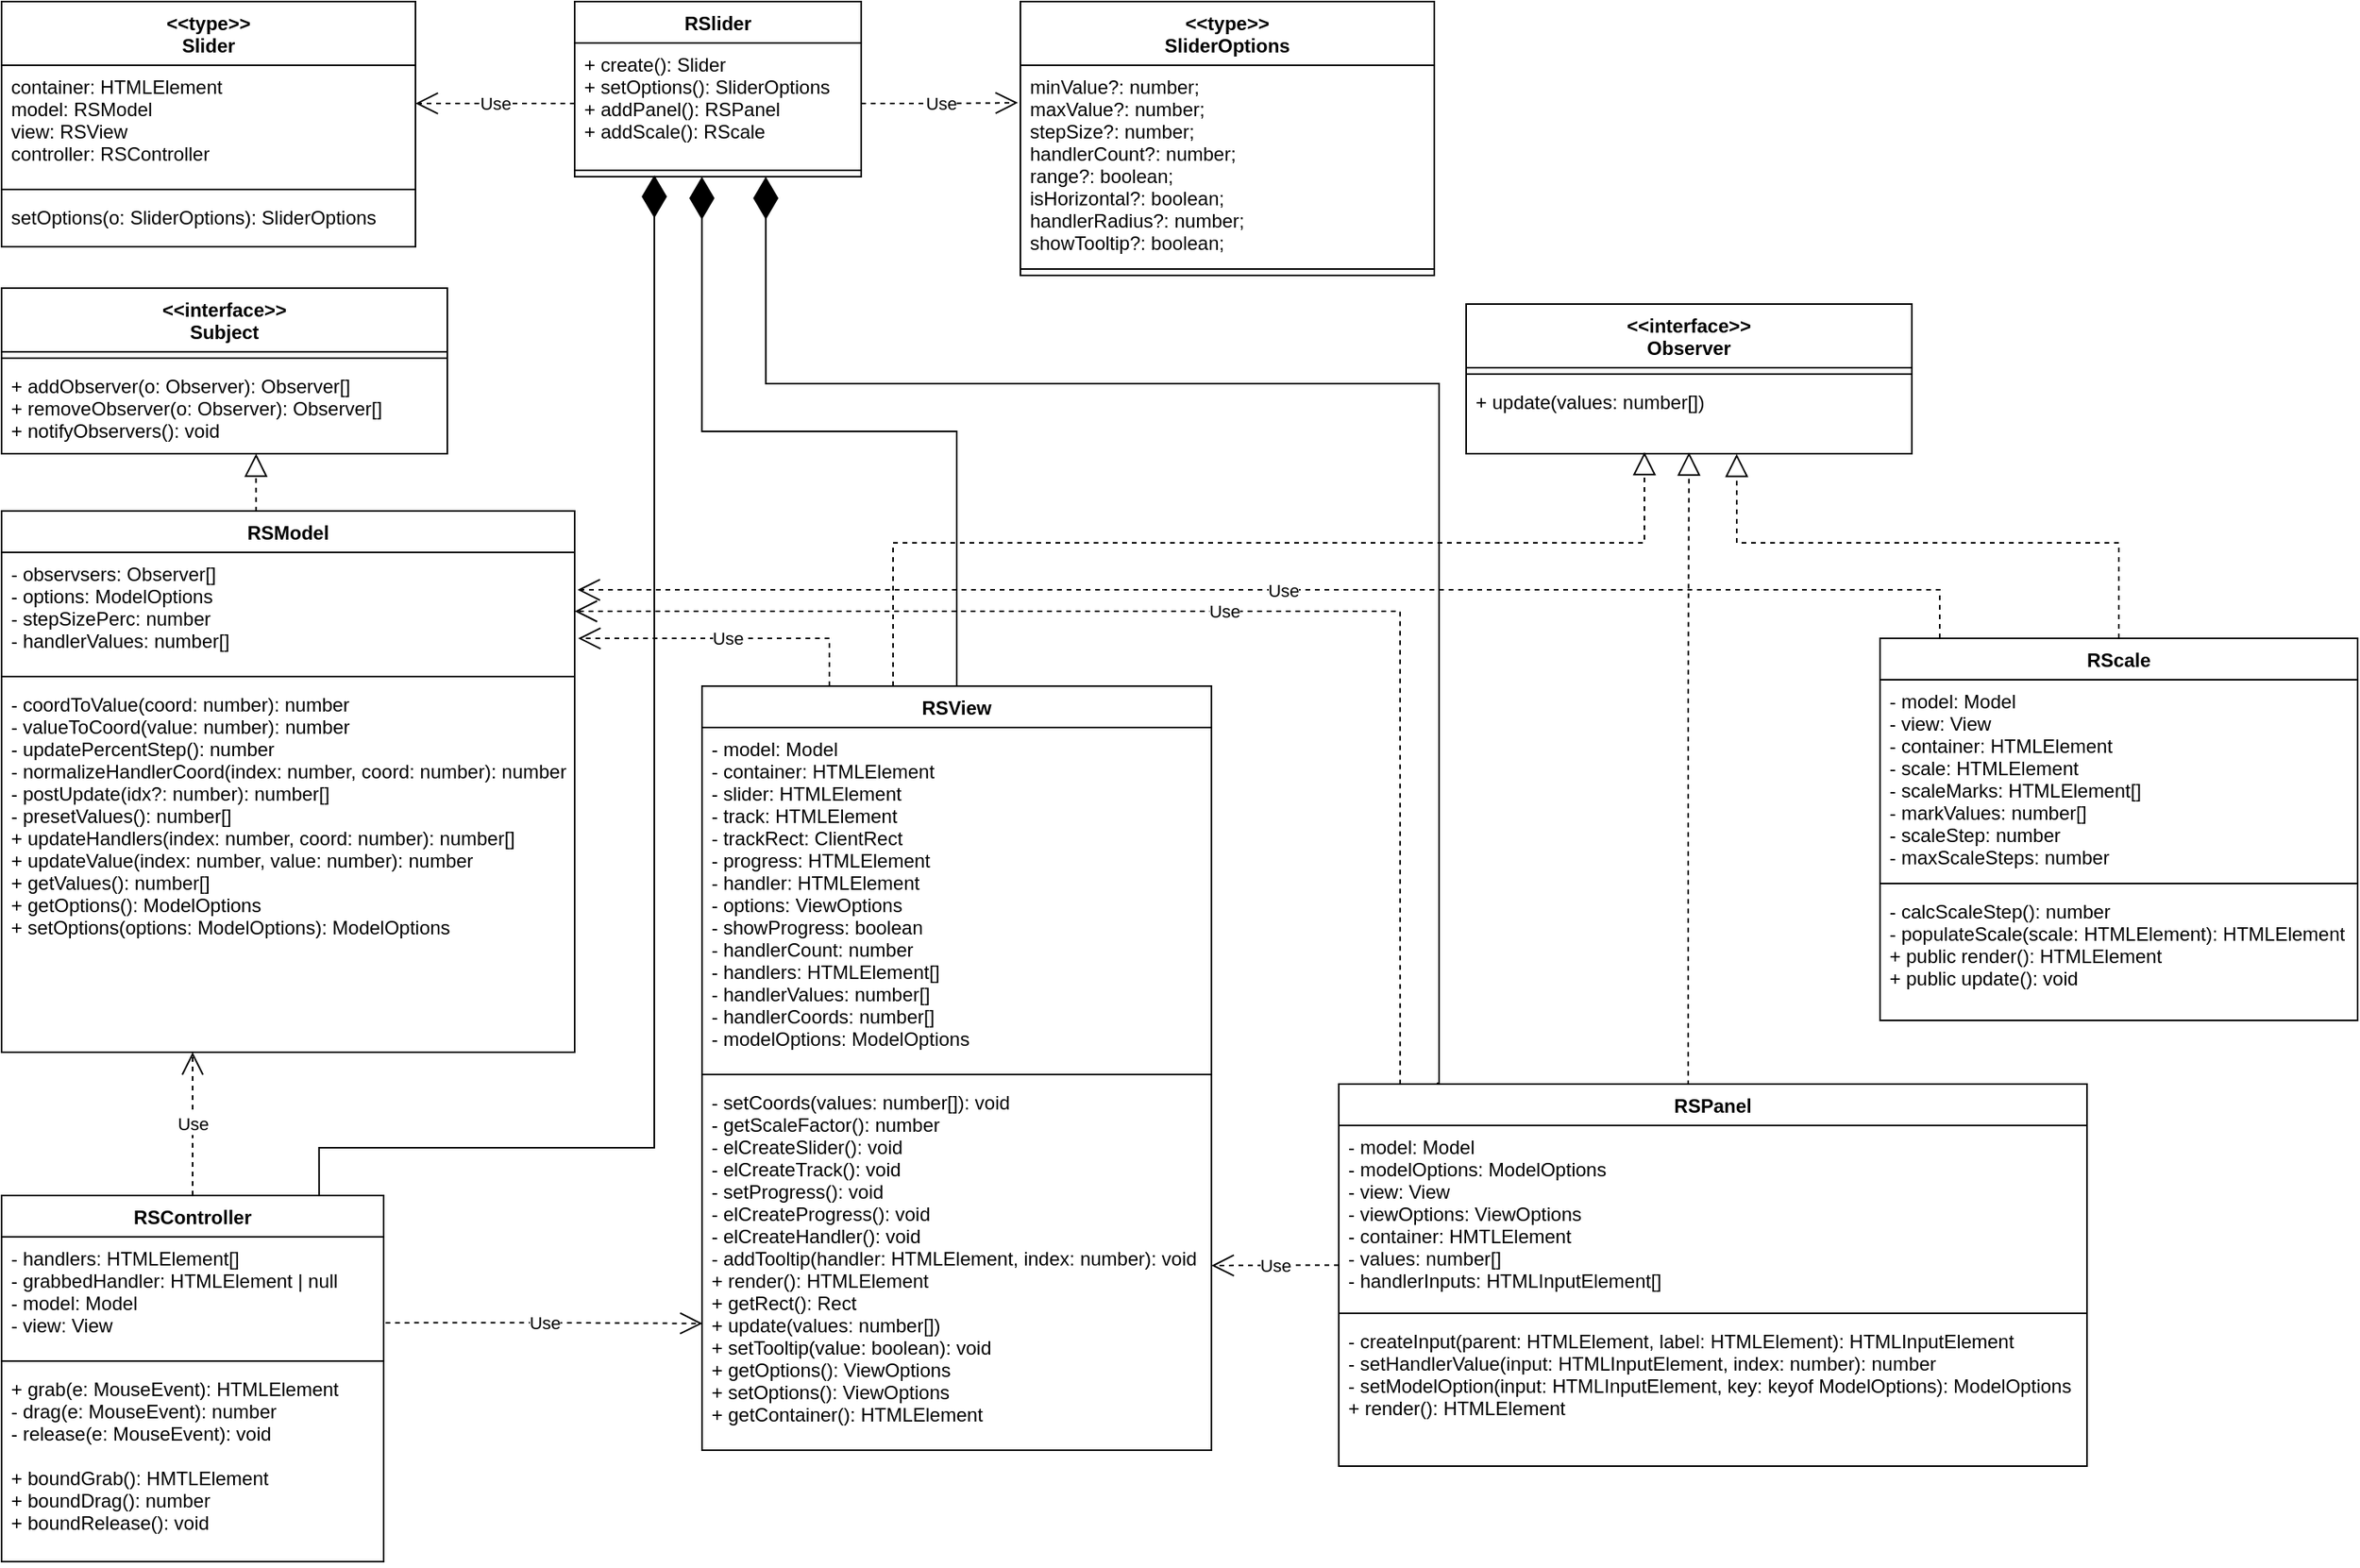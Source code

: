 <mxfile version="13.7.9" type="github"><diagram name="Page-1" id="e7e014a7-5840-1c2e-5031-d8a46d1fe8dd"><mxGraphModel dx="5209" dy="3034" grid="1" gridSize="10" guides="1" tooltips="1" connect="1" arrows="1" fold="1" page="1" pageScale="1" pageWidth="1654" pageHeight="1169" background="#ffffff" math="0" shadow="0"><root><mxCell id="0"/><mxCell id="1" parent="0"/><mxCell id="_oAndvX0T6e25N6GrR1r-7" value="" style="endArrow=block;dashed=1;endFill=0;endSize=12;html=1;entryX=0.571;entryY=1;entryDx=0;entryDy=0;exitX=0.444;exitY=0.001;exitDx=0;exitDy=0;entryPerimeter=0;exitPerimeter=0;rounded=0;edgeStyle=orthogonalEdgeStyle;" parent="1" source="8zIwxHtVrvRvd8Fbyidc-53" target="_oAndvX0T6e25N6GrR1r-4" edge="1"><mxGeometry width="160" relative="1" as="geometry"><mxPoint x="-1170" y="-110" as="sourcePoint"/><mxPoint x="-1010" y="-110" as="targetPoint"/><Array as="points"><mxPoint x="-1440" y="-820"/><mxPoint x="-1440" y="-820"/></Array></mxGeometry></mxCell><mxCell id="_oAndvX0T6e25N6GrR1r-11" value="" style="endArrow=block;dashed=1;endFill=0;endSize=12;html=1;exitX=0.5;exitY=0;exitDx=0;exitDy=0;entryX=0.4;entryY=0.978;entryDx=0;entryDy=0;rounded=0;edgeStyle=orthogonalEdgeStyle;entryPerimeter=0;" parent="1" source="sZPQhWySmtLSO1WHRSm4-6" target="_oAndvX0T6e25N6GrR1r-10" edge="1"><mxGeometry width="160" relative="1" as="geometry"><mxPoint x="-820" y="30" as="sourcePoint"/><mxPoint x="-660" y="30" as="targetPoint"/><Array as="points"><mxPoint x="-1000" y="-680"/><mxPoint x="-1040" y="-680"/><mxPoint x="-1040" y="-780"/><mxPoint x="-568" y="-780"/></Array></mxGeometry></mxCell><mxCell id="_oAndvX0T6e25N6GrR1r-15" value="" style="endArrow=block;dashed=1;endFill=0;endSize=12;html=1;edgeStyle=orthogonalEdgeStyle;rounded=0;exitX=0.467;exitY=0.003;exitDx=0;exitDy=0;entryX=0.5;entryY=0.983;entryDx=0;entryDy=0;entryPerimeter=0;exitPerimeter=0;" parent="1" source="sZPQhWySmtLSO1WHRSm4-14" target="_oAndvX0T6e25N6GrR1r-10" edge="1"><mxGeometry width="160" relative="1" as="geometry"><mxPoint x="-1048.41" y="-80" as="sourcePoint"/><mxPoint x="-540" y="-850" as="targetPoint"/><Array as="points"><mxPoint x="-541" y="-680"/></Array></mxGeometry></mxCell><mxCell id="_oAndvX0T6e25N6GrR1r-16" value="" style="endArrow=block;dashed=1;endFill=0;endSize=12;html=1;exitX=0.5;exitY=0;exitDx=0;exitDy=0;rounded=0;edgeStyle=orthogonalEdgeStyle;entryX=0.607;entryY=1.004;entryDx=0;entryDy=0;entryPerimeter=0;" parent="1" source="sZPQhWySmtLSO1WHRSm4-18" target="_oAndvX0T6e25N6GrR1r-10" edge="1"><mxGeometry width="160" relative="1" as="geometry"><mxPoint x="-630" y="-70" as="sourcePoint"/><mxPoint x="-490" y="-800" as="targetPoint"/><Array as="points"><mxPoint x="-270" y="-780"/><mxPoint x="-510" y="-780"/></Array></mxGeometry></mxCell><mxCell id="_oAndvX0T6e25N6GrR1r-17" value="Use" style="endArrow=open;endSize=12;dashed=1;html=1;exitX=0.5;exitY=0;exitDx=0;exitDy=0;rounded=0;edgeStyle=orthogonalEdgeStyle;" parent="1" source="sZPQhWySmtLSO1WHRSm4-10" edge="1"><mxGeometry width="160" relative="1" as="geometry"><mxPoint x="-1490" y="380" as="sourcePoint"/><mxPoint x="-1480" y="-460" as="targetPoint"/><Array as="points"><mxPoint x="-1480" y="-460"/></Array></mxGeometry></mxCell><mxCell id="_oAndvX0T6e25N6GrR1r-18" value="Use" style="endArrow=open;endSize=12;dashed=1;html=1;edgeStyle=orthogonalEdgeStyle;rounded=0;exitX=1.005;exitY=0.729;exitDx=0;exitDy=0;exitPerimeter=0;entryX=0.001;entryY=0.657;entryDx=0;entryDy=0;entryPerimeter=0;" parent="1" source="sZPQhWySmtLSO1WHRSm4-11" target="sZPQhWySmtLSO1WHRSm4-9" edge="1"><mxGeometry width="160" relative="1" as="geometry"><mxPoint x="-1310" y="-180" as="sourcePoint"/><mxPoint x="-1270" y="329.998" as="targetPoint"/><Array as="points"/></mxGeometry></mxCell><mxCell id="_oAndvX0T6e25N6GrR1r-19" value="Use" style="endArrow=open;endSize=12;dashed=1;html=1;exitX=0.25;exitY=0;exitDx=0;exitDy=0;edgeStyle=orthogonalEdgeStyle;rounded=0;entryX=1.006;entryY=0.73;entryDx=0;entryDy=0;entryPerimeter=0;" parent="1" source="sZPQhWySmtLSO1WHRSm4-6" target="8zIwxHtVrvRvd8Fbyidc-54" edge="1"><mxGeometry width="160" relative="1" as="geometry"><mxPoint x="-790" y="370.23" as="sourcePoint"/><mxPoint x="-1235" y="-696" as="targetPoint"/></mxGeometry></mxCell><mxCell id="_oAndvX0T6e25N6GrR1r-23" value="Use" style="endArrow=open;endSize=12;dashed=1;html=1;exitX=0;exitY=0.77;exitDx=0;exitDy=0;edgeStyle=orthogonalEdgeStyle;rounded=0;exitPerimeter=0;entryX=1;entryY=0.5;entryDx=0;entryDy=0;" parent="1" source="sZPQhWySmtLSO1WHRSm4-15" target="sZPQhWySmtLSO1WHRSm4-9" edge="1"><mxGeometry width="160" relative="1" as="geometry"><mxPoint x="-860" y="200" as="sourcePoint"/><mxPoint x="-700" y="200" as="targetPoint"/><Array as="points"/></mxGeometry></mxCell><mxCell id="QMW7Z5n7f-PWt7L25ZWz-18" value="Use" style="endArrow=open;endSize=12;dashed=1;html=1;entryX=-0.006;entryY=0.19;entryDx=0;entryDy=0;entryPerimeter=0;exitX=1;exitY=0.5;exitDx=0;exitDy=0;rounded=0;edgeStyle=orthogonalEdgeStyle;" parent="1" source="QMW7Z5n7f-PWt7L25ZWz-3" target="QMW7Z5n7f-PWt7L25ZWz-14" edge="1"><mxGeometry width="160" relative="1" as="geometry"><mxPoint x="-1130" y="-1041.42" as="sourcePoint"/><mxPoint x="-970" y="-1041.42" as="targetPoint"/></mxGeometry></mxCell><mxCell id="QMW7Z5n7f-PWt7L25ZWz-19" value="Use" style="endArrow=open;endSize=12;dashed=1;html=1;entryX=1;entryY=0.324;entryDx=0;entryDy=0;exitX=0;exitY=0.5;exitDx=0;exitDy=0;rounded=0;edgeStyle=orthogonalEdgeStyle;entryPerimeter=0;" parent="1" source="QMW7Z5n7f-PWt7L25ZWz-3" target="QMW7Z5n7f-PWt7L25ZWz-10" edge="1"><mxGeometry width="160" relative="1" as="geometry"><mxPoint x="-1050.0" y="-1008" as="sourcePoint"/><mxPoint x="-953.12" y="-1029.688" as="targetPoint"/></mxGeometry></mxCell><mxCell id="QMW7Z5n7f-PWt7L25ZWz-37" value="Use" style="endArrow=open;endSize=12;dashed=1;html=1;exitX=0.125;exitY=0;exitDx=0;exitDy=0;edgeStyle=orthogonalEdgeStyle;rounded=0;entryX=1.005;entryY=0.318;entryDx=0;entryDy=0;entryPerimeter=0;exitPerimeter=0;" parent="1" source="sZPQhWySmtLSO1WHRSm4-18" target="8zIwxHtVrvRvd8Fbyidc-54" edge="1"><mxGeometry width="160" relative="1" as="geometry"><mxPoint x="-182.16" y="-720.02" as="sourcePoint"/><mxPoint x="-340.0" y="-750" as="targetPoint"/></mxGeometry></mxCell><mxCell id="QMW7Z5n7f-PWt7L25ZWz-38" value="Use" style="endArrow=open;endSize=12;dashed=1;html=1;exitX=0.082;exitY=0.001;exitDx=0;exitDy=0;edgeStyle=orthogonalEdgeStyle;rounded=0;exitPerimeter=0;entryX=1;entryY=0.5;entryDx=0;entryDy=0;" parent="1" source="sZPQhWySmtLSO1WHRSm4-14" target="8zIwxHtVrvRvd8Fbyidc-54" edge="1"><mxGeometry width="160" relative="1" as="geometry"><mxPoint x="-1060.0" y="-670" as="sourcePoint"/><mxPoint x="-840" y="-730" as="targetPoint"/><Array as="points"><mxPoint x="-721" y="-737"/></Array></mxGeometry></mxCell><mxCell id="QMW7Z5n7f-PWt7L25ZWz-39" value="" style="endArrow=diamondThin;endFill=1;endSize=24;html=1;exitX=0.831;exitY=0.004;exitDx=0;exitDy=0;exitPerimeter=0;rounded=0;edgeStyle=orthogonalEdgeStyle;entryX=0.278;entryY=0.875;entryDx=0;entryDy=0;entryPerimeter=0;" parent="1" source="sZPQhWySmtLSO1WHRSm4-10" target="QMW7Z5n7f-PWt7L25ZWz-2" edge="1"><mxGeometry width="160" relative="1" as="geometry"><mxPoint x="-1280" y="-560" as="sourcePoint"/><mxPoint x="-1190" y="-1011" as="targetPoint"/><Array as="points"><mxPoint x="-1401" y="-400"/><mxPoint x="-1190" y="-400"/></Array></mxGeometry></mxCell><mxCell id="QMW7Z5n7f-PWt7L25ZWz-40" value="" style="endArrow=diamondThin;endFill=1;endSize=24;html=1;exitX=0.5;exitY=0;exitDx=0;exitDy=0;edgeStyle=orthogonalEdgeStyle;rounded=0;entryX=0.444;entryY=1;entryDx=0;entryDy=0;entryPerimeter=0;" parent="1" source="sZPQhWySmtLSO1WHRSm4-6" target="QMW7Z5n7f-PWt7L25ZWz-2" edge="1"><mxGeometry width="160" relative="1" as="geometry"><mxPoint x="-1200" y="-880" as="sourcePoint"/><mxPoint x="-1160" y="-1010" as="targetPoint"/></mxGeometry></mxCell><mxCell id="QMW7Z5n7f-PWt7L25ZWz-41" value="" style="endArrow=diamondThin;endFill=1;endSize=24;html=1;exitX=0.131;exitY=-0.002;exitDx=0;exitDy=0;exitPerimeter=0;edgeStyle=orthogonalEdgeStyle;rounded=0;entryX=0.667;entryY=1;entryDx=0;entryDy=0;entryPerimeter=0;" parent="1" source="sZPQhWySmtLSO1WHRSm4-14" target="QMW7Z5n7f-PWt7L25ZWz-2" edge="1"><mxGeometry width="160" relative="1" as="geometry"><mxPoint x="-1030" y="-910" as="sourcePoint"/><mxPoint x="-1070" y="-920" as="targetPoint"/><Array as="points"><mxPoint x="-697" y="-880"/><mxPoint x="-1120" y="-880"/></Array></mxGeometry></mxCell><mxCell id="QMW7Z5n7f-PWt7L25ZWz-9" value="&lt;&lt;type&gt;&gt;&#xA;Slider" style="swimlane;fontStyle=1;align=center;verticalAlign=top;childLayout=stackLayout;horizontal=1;startSize=40;horizontalStack=0;resizeParent=1;resizeParentMax=0;resizeLast=0;collapsible=1;marginBottom=0;swimlaneLine=1;glass=0;shadow=0;sketch=0;rounded=0;" parent="1" vertex="1"><mxGeometry x="-1600" y="-1120" width="260" height="154" as="geometry"><mxRectangle x="40" y="40" width="80" height="26" as="alternateBounds"/></mxGeometry></mxCell><mxCell id="QMW7Z5n7f-PWt7L25ZWz-10" value="container: HTMLElement&#xA;model: RSModel&#xA;view: RSView&#xA;controller: RSController" style="text;strokeColor=none;fillColor=none;align=left;verticalAlign=top;spacingLeft=4;spacingRight=4;overflow=hidden;rotatable=0;points=[[0,0.5],[1,0.5]];portConstraint=eastwest;" parent="QMW7Z5n7f-PWt7L25ZWz-9" vertex="1"><mxGeometry y="40" width="260" height="74" as="geometry"/></mxCell><mxCell id="QMW7Z5n7f-PWt7L25ZWz-11" value="" style="line;strokeWidth=1;fillColor=none;align=left;verticalAlign=middle;spacingTop=-1;spacingLeft=3;spacingRight=3;rotatable=0;labelPosition=right;points=[];portConstraint=eastwest;" parent="QMW7Z5n7f-PWt7L25ZWz-9" vertex="1"><mxGeometry y="114" width="260" height="8" as="geometry"/></mxCell><mxCell id="QMW7Z5n7f-PWt7L25ZWz-12" value="setOptions(o: SliderOptions): SliderOptions" style="text;strokeColor=none;fillColor=none;align=left;verticalAlign=top;spacingLeft=4;spacingRight=4;overflow=hidden;rotatable=0;points=[[0,0.5],[1,0.5]];portConstraint=eastwest;" parent="QMW7Z5n7f-PWt7L25ZWz-9" vertex="1"><mxGeometry y="122" width="260" height="32" as="geometry"/></mxCell><mxCell id="QMW7Z5n7f-PWt7L25ZWz-13" value="&lt;&lt;type&gt;&gt;&#xA;SliderOptions" style="swimlane;fontStyle=1;align=center;verticalAlign=top;childLayout=stackLayout;horizontal=1;startSize=40;horizontalStack=0;resizeParent=1;resizeParentMax=0;resizeLast=0;collapsible=1;marginBottom=0;swimlaneLine=1;glass=0;shadow=0;sketch=0;rounded=0;" parent="1" vertex="1"><mxGeometry x="-960" y="-1120" width="260" height="172" as="geometry"><mxRectangle x="40" y="40" width="80" height="26" as="alternateBounds"/></mxGeometry></mxCell><mxCell id="QMW7Z5n7f-PWt7L25ZWz-14" value="minValue?: number;&#xA;maxValue?: number;&#xA;stepSize?: number;&#xA;handlerCount?: number;&#xA;range?: boolean;&#xA;isHorizontal?: boolean;&#xA;handlerRadius?: number;&#xA;showTooltip?: boolean;" style="text;strokeColor=none;fillColor=none;align=left;verticalAlign=top;spacingLeft=4;spacingRight=4;overflow=hidden;rotatable=0;points=[[0,0.5],[1,0.5]];portConstraint=eastwest;" parent="QMW7Z5n7f-PWt7L25ZWz-13" vertex="1"><mxGeometry y="40" width="260" height="124" as="geometry"/></mxCell><mxCell id="QMW7Z5n7f-PWt7L25ZWz-15" value="" style="line;strokeWidth=1;fillColor=none;align=left;verticalAlign=middle;spacingTop=-1;spacingLeft=3;spacingRight=3;rotatable=0;labelPosition=right;points=[];portConstraint=eastwest;" parent="QMW7Z5n7f-PWt7L25ZWz-13" vertex="1"><mxGeometry y="164" width="260" height="8" as="geometry"/></mxCell><mxCell id="QMW7Z5n7f-PWt7L25ZWz-1" value="RSlider" style="swimlane;fontStyle=1;align=center;verticalAlign=top;childLayout=stackLayout;horizontal=1;startSize=26;horizontalStack=0;resizeParent=1;resizeParentMax=0;resizeLast=0;collapsible=1;marginBottom=0;swimlaneLine=1;glass=0;shadow=0;sketch=0;rounded=0;" parent="1" vertex="1"><mxGeometry x="-1240" y="-1120" width="180" height="110" as="geometry"><mxRectangle x="40" y="40" width="80" height="26" as="alternateBounds"/></mxGeometry></mxCell><mxCell id="QMW7Z5n7f-PWt7L25ZWz-3" value="+ create(): Slider&#xA;+ setOptions(): SliderOptions&#xA;+ addPanel(): RSPanel&#xA;+ addScale(): RScale" style="text;strokeColor=none;fillColor=none;align=left;verticalAlign=top;spacingLeft=4;spacingRight=4;overflow=hidden;rotatable=0;points=[[0,0.5],[1,0.5]];portConstraint=eastwest;" parent="QMW7Z5n7f-PWt7L25ZWz-1" vertex="1"><mxGeometry y="26" width="180" height="76" as="geometry"/></mxCell><mxCell id="QMW7Z5n7f-PWt7L25ZWz-2" value="" style="line;strokeWidth=1;fillColor=none;align=left;verticalAlign=middle;spacingTop=-1;spacingLeft=3;spacingRight=3;rotatable=0;labelPosition=right;points=[];portConstraint=eastwest;" parent="QMW7Z5n7f-PWt7L25ZWz-1" vertex="1"><mxGeometry y="102" width="180" height="8" as="geometry"/></mxCell><mxCell id="8zIwxHtVrvRvd8Fbyidc-53" value="RSModel" style="swimlane;fontStyle=1;align=center;verticalAlign=top;childLayout=stackLayout;horizontal=1;startSize=26;horizontalStack=0;resizeParent=1;resizeParentMax=0;resizeLast=0;collapsible=1;marginBottom=0;swimlaneLine=1;glass=0;shadow=0;sketch=0;rounded=0;" parent="1" vertex="1"><mxGeometry x="-1600" y="-800" width="360" height="340" as="geometry"><mxRectangle x="40" y="40" width="80" height="26" as="alternateBounds"/></mxGeometry></mxCell><mxCell id="8zIwxHtVrvRvd8Fbyidc-54" value="- observsers: Observer[]&#xA;- options: ModelOptions&#xA;- stepSizePerc: number&#xA;- handlerValues: number[]" style="text;strokeColor=none;fillColor=none;align=left;verticalAlign=top;spacingLeft=4;spacingRight=4;overflow=hidden;rotatable=0;points=[[0,0.5],[1,0.5]];portConstraint=eastwest;" parent="8zIwxHtVrvRvd8Fbyidc-53" vertex="1"><mxGeometry y="26" width="360" height="74" as="geometry"/></mxCell><mxCell id="8zIwxHtVrvRvd8Fbyidc-55" value="" style="line;strokeWidth=1;fillColor=none;align=left;verticalAlign=middle;spacingTop=-1;spacingLeft=3;spacingRight=3;rotatable=0;labelPosition=right;points=[];portConstraint=eastwest;" parent="8zIwxHtVrvRvd8Fbyidc-53" vertex="1"><mxGeometry y="100" width="360" height="8" as="geometry"/></mxCell><mxCell id="8zIwxHtVrvRvd8Fbyidc-56" value="- coordToValue(coord: number): number&#xA;- valueToCoord(value: number): number&#xA;- updatePercentStep(): number&#xA;- normalizeHandlerCoord(index: number, coord: number): number&#xA;- postUpdate(idx?: number): number[]&#xA;- presetValues(): number[]&#xA;+ updateHandlers(index: number, coord: number): number[]&#xA;+ updateValue(index: number, value: number): number&#xA;+ getValues(): number[]&#xA;+ getOptions(): ModelOptions&#xA;+ setOptions(options: ModelOptions): ModelOptions&#xA;&#xA;" style="text;strokeColor=none;fillColor=none;align=left;verticalAlign=top;spacingLeft=4;spacingRight=4;overflow=hidden;rotatable=0;points=[[0,0.5],[1,0.5]];portConstraint=eastwest;" parent="8zIwxHtVrvRvd8Fbyidc-53" vertex="1"><mxGeometry y="108" width="360" height="232" as="geometry"/></mxCell><mxCell id="_oAndvX0T6e25N6GrR1r-8" value="&lt;&lt;interface&gt;&gt;&#xA;Observer" style="swimlane;fontStyle=1;align=center;verticalAlign=top;childLayout=stackLayout;horizontal=1;startSize=40;horizontalStack=0;resizeParent=1;resizeParentMax=0;resizeLast=0;collapsible=1;marginBottom=0;swimlaneLine=1;glass=0;shadow=0;sketch=0;rounded=0;" parent="1" vertex="1"><mxGeometry x="-680" y="-930" width="280" height="94" as="geometry"><mxRectangle x="40" y="40" width="80" height="26" as="alternateBounds"/></mxGeometry></mxCell><mxCell id="_oAndvX0T6e25N6GrR1r-9" value="" style="line;strokeWidth=1;fillColor=none;align=left;verticalAlign=middle;spacingTop=-1;spacingLeft=3;spacingRight=3;rotatable=0;labelPosition=right;points=[];portConstraint=eastwest;" parent="_oAndvX0T6e25N6GrR1r-8" vertex="1"><mxGeometry y="40" width="280" height="8" as="geometry"/></mxCell><mxCell id="_oAndvX0T6e25N6GrR1r-10" value="+ update(values: number[])" style="text;strokeColor=none;fillColor=none;align=left;verticalAlign=top;spacingLeft=4;spacingRight=4;overflow=hidden;rotatable=0;points=[[0,0.5],[1,0.5]];portConstraint=eastwest;" parent="_oAndvX0T6e25N6GrR1r-8" vertex="1"><mxGeometry y="48" width="280" height="46" as="geometry"/></mxCell><mxCell id="_oAndvX0T6e25N6GrR1r-1" value="&lt;&lt;interface&gt;&gt;&#xA;Subject" style="swimlane;fontStyle=1;align=center;verticalAlign=top;childLayout=stackLayout;horizontal=1;startSize=40;horizontalStack=0;resizeParent=1;resizeParentMax=0;resizeLast=0;collapsible=1;marginBottom=0;swimlaneLine=1;glass=0;shadow=0;sketch=0;rounded=0;" parent="1" vertex="1"><mxGeometry x="-1600" y="-940" width="280" height="104" as="geometry"><mxRectangle x="40" y="40" width="80" height="26" as="alternateBounds"/></mxGeometry></mxCell><mxCell id="_oAndvX0T6e25N6GrR1r-3" value="" style="line;strokeWidth=1;fillColor=none;align=left;verticalAlign=middle;spacingTop=-1;spacingLeft=3;spacingRight=3;rotatable=0;labelPosition=right;points=[];portConstraint=eastwest;" parent="_oAndvX0T6e25N6GrR1r-1" vertex="1"><mxGeometry y="40" width="280" height="8" as="geometry"/></mxCell><mxCell id="_oAndvX0T6e25N6GrR1r-4" value="+ addObserver(o: Observer): Observer[]&#xA;+ removeObserver(o: Observer): Observer[]&#xA;+ notifyObservers(): void&#xA;" style="text;strokeColor=none;fillColor=none;align=left;verticalAlign=top;spacingLeft=4;spacingRight=4;overflow=hidden;rotatable=0;points=[[0,0.5],[1,0.5]];portConstraint=eastwest;" parent="_oAndvX0T6e25N6GrR1r-1" vertex="1"><mxGeometry y="48" width="280" height="56" as="geometry"/></mxCell><mxCell id="sZPQhWySmtLSO1WHRSm4-6" value="RSView" style="swimlane;fontStyle=1;align=center;verticalAlign=top;childLayout=stackLayout;horizontal=1;startSize=26;horizontalStack=0;resizeParent=1;resizeParentMax=0;resizeLast=0;collapsible=1;marginBottom=0;swimlaneLine=1;glass=0;shadow=0;sketch=0;rounded=0;" parent="1" vertex="1"><mxGeometry x="-1160" y="-690" width="320" height="480" as="geometry"><mxRectangle x="40" y="40" width="80" height="26" as="alternateBounds"/></mxGeometry></mxCell><mxCell id="sZPQhWySmtLSO1WHRSm4-7" value="- model: Model&#xA;- container: HTMLElement&#xA;- slider: HTMLElement&#xA;- track: HTMLElement&#xA;- trackRect: ClientRect&#xA;- progress: HTMLElement&#xA;- handler: HTMLElement&#xA;- options: ViewOptions&#xA;- showProgress: boolean&#xA;- handlerCount: number&#xA;- handlers: HTMLElement[]&#xA;- handlerValues: number[]&#xA;- handlerCoords: number[]&#xA;- modelOptions: ModelOptions&#xA;&#xA;" style="text;strokeColor=none;fillColor=none;align=left;verticalAlign=top;spacingLeft=4;spacingRight=4;overflow=hidden;rotatable=0;points=[[0,0.5],[1,0.5]];portConstraint=eastwest;" parent="sZPQhWySmtLSO1WHRSm4-6" vertex="1"><mxGeometry y="26" width="320" height="214" as="geometry"/></mxCell><mxCell id="sZPQhWySmtLSO1WHRSm4-8" value="" style="line;strokeWidth=1;fillColor=none;align=left;verticalAlign=middle;spacingTop=-1;spacingLeft=3;spacingRight=3;rotatable=0;labelPosition=right;points=[];portConstraint=eastwest;" parent="sZPQhWySmtLSO1WHRSm4-6" vertex="1"><mxGeometry y="240" width="320" height="8" as="geometry"/></mxCell><mxCell id="sZPQhWySmtLSO1WHRSm4-9" value="- setCoords(values: number[]): void&#xA;- getScaleFactor(): number&#xA;- elCreateSlider(): void&#xA;- elCreateTrack(): void&#xA;- setProgress(): void&#xA;- elCreateProgress(): void&#xA;- elCreateHandler(): void&#xA;- addTooltip(handler: HTMLElement, index: number): void&#xA;+ render(): HTMLElement&#xA;+ getRect(): Rect&#xA;+ update(values: number[])&#xA;+ setTooltip(value: boolean): void&#xA;+ getOptions(): ViewOptions&#xA;+ setOptions(): ViewOptions&#xA;+ getContainer(): HTMLElement&#xA;&#xA;" style="text;strokeColor=none;fillColor=none;align=left;verticalAlign=top;spacingLeft=4;spacingRight=4;overflow=hidden;rotatable=0;points=[[0,0.5],[1,0.5]];portConstraint=eastwest;" parent="sZPQhWySmtLSO1WHRSm4-6" vertex="1"><mxGeometry y="248" width="320" height="232" as="geometry"/></mxCell><mxCell id="sZPQhWySmtLSO1WHRSm4-10" value="RSController" style="swimlane;fontStyle=1;align=center;verticalAlign=top;childLayout=stackLayout;horizontal=1;startSize=26;horizontalStack=0;resizeParent=1;resizeParentMax=0;resizeLast=0;collapsible=1;marginBottom=0;swimlaneLine=1;glass=0;shadow=0;sketch=0;rounded=0;" parent="1" vertex="1"><mxGeometry x="-1600" y="-370" width="240" height="230" as="geometry"><mxRectangle x="40" y="40" width="80" height="26" as="alternateBounds"/></mxGeometry></mxCell><mxCell id="sZPQhWySmtLSO1WHRSm4-11" value="- handlers: HTMLElement[]&#xA;- grabbedHandler: HTMLElement | null&#xA;- model: Model&#xA;- view: View&#xA;" style="text;strokeColor=none;fillColor=none;align=left;verticalAlign=top;spacingLeft=4;spacingRight=4;overflow=hidden;rotatable=0;points=[[0,0.5],[1,0.5]];portConstraint=eastwest;" parent="sZPQhWySmtLSO1WHRSm4-10" vertex="1"><mxGeometry y="26" width="240" height="74" as="geometry"/></mxCell><mxCell id="sZPQhWySmtLSO1WHRSm4-12" value="" style="line;strokeWidth=1;fillColor=none;align=left;verticalAlign=middle;spacingTop=-1;spacingLeft=3;spacingRight=3;rotatable=0;labelPosition=right;points=[];portConstraint=eastwest;" parent="sZPQhWySmtLSO1WHRSm4-10" vertex="1"><mxGeometry y="100" width="240" height="8" as="geometry"/></mxCell><mxCell id="sZPQhWySmtLSO1WHRSm4-13" value="+ grab(e: MouseEvent): HTMLElement&#xA;- drag(e: MouseEvent): number&#xA;- release(e: MouseEvent): void&#xA;&#xA;+ boundGrab(): HMTLElement&#xA;+ boundDrag(): number&#xA;+ boundRelease(): void&#xA;&#xA;" style="text;strokeColor=none;fillColor=none;align=left;verticalAlign=top;spacingLeft=4;spacingRight=4;overflow=hidden;rotatable=0;points=[[0,0.5],[1,0.5]];portConstraint=eastwest;" parent="sZPQhWySmtLSO1WHRSm4-10" vertex="1"><mxGeometry y="108" width="240" height="122" as="geometry"/></mxCell><mxCell id="sZPQhWySmtLSO1WHRSm4-14" value="RSPanel" style="swimlane;fontStyle=1;align=center;verticalAlign=top;childLayout=stackLayout;horizontal=1;startSize=26;horizontalStack=0;resizeParent=1;resizeParentMax=0;resizeLast=0;collapsible=1;marginBottom=0;swimlaneLine=1;glass=0;shadow=0;sketch=0;rounded=0;" parent="1" vertex="1"><mxGeometry x="-760" y="-440" width="470" height="240" as="geometry"><mxRectangle x="40" y="40" width="80" height="26" as="alternateBounds"/></mxGeometry></mxCell><mxCell id="sZPQhWySmtLSO1WHRSm4-15" value="- model: Model&#xA;- modelOptions: ModelOptions&#xA;- view: View&#xA;- viewOptions: ViewOptions&#xA;- container: HMTLElement&#xA;- values: number[]&#xA;- handlerInputs: HTMLInputElement[]&#xA;" style="text;strokeColor=none;fillColor=none;align=left;verticalAlign=top;spacingLeft=4;spacingRight=4;overflow=hidden;rotatable=0;points=[[0,0.5],[1,0.5]];portConstraint=eastwest;" parent="sZPQhWySmtLSO1WHRSm4-14" vertex="1"><mxGeometry y="26" width="470" height="114" as="geometry"/></mxCell><mxCell id="sZPQhWySmtLSO1WHRSm4-16" value="" style="line;strokeWidth=1;fillColor=none;align=left;verticalAlign=middle;spacingTop=-1;spacingLeft=3;spacingRight=3;rotatable=0;labelPosition=right;points=[];portConstraint=eastwest;" parent="sZPQhWySmtLSO1WHRSm4-14" vertex="1"><mxGeometry y="140" width="470" height="8" as="geometry"/></mxCell><mxCell id="sZPQhWySmtLSO1WHRSm4-17" value="- createInput(parent: HTMLElement, label: HTMLElement): HTMLInputElement&#xA;- setHandlerValue(input: HTMLInputElement, index: number): number&#xA;- setModelOption(input: HTMLInputElement, key: keyof ModelOptions): ModelOptions&#xA;+ render(): HTMLElement&#xA;" style="text;strokeColor=none;fillColor=none;align=left;verticalAlign=top;spacingLeft=4;spacingRight=4;overflow=hidden;rotatable=0;points=[[0,0.5],[1,0.5]];portConstraint=eastwest;" parent="sZPQhWySmtLSO1WHRSm4-14" vertex="1"><mxGeometry y="148" width="470" height="92" as="geometry"/></mxCell><mxCell id="sZPQhWySmtLSO1WHRSm4-18" value="RScale" style="swimlane;fontStyle=1;align=center;verticalAlign=top;childLayout=stackLayout;horizontal=1;startSize=26;horizontalStack=0;resizeParent=1;resizeParentMax=0;resizeLast=0;collapsible=1;marginBottom=0;swimlaneLine=1;glass=0;shadow=0;sketch=0;rounded=0;" parent="1" vertex="1"><mxGeometry x="-420" y="-720" width="300" height="240" as="geometry"><mxRectangle x="40" y="40" width="80" height="26" as="alternateBounds"/></mxGeometry></mxCell><mxCell id="sZPQhWySmtLSO1WHRSm4-19" value="- model: Model&#xA;- view: View&#xA;- container: HTMLElement&#xA;- scale: HTMLElement&#xA;- scaleMarks: HTMLElement[]&#xA;- markValues: number[]&#xA;- scaleStep: number&#xA;- maxScaleSteps: number&#xA;" style="text;strokeColor=none;fillColor=none;align=left;verticalAlign=top;spacingLeft=4;spacingRight=4;overflow=hidden;rotatable=0;points=[[0,0.5],[1,0.5]];portConstraint=eastwest;" parent="sZPQhWySmtLSO1WHRSm4-18" vertex="1"><mxGeometry y="26" width="300" height="124" as="geometry"/></mxCell><mxCell id="sZPQhWySmtLSO1WHRSm4-20" value="" style="line;strokeWidth=1;fillColor=none;align=left;verticalAlign=middle;spacingTop=-1;spacingLeft=3;spacingRight=3;rotatable=0;labelPosition=right;points=[];portConstraint=eastwest;" parent="sZPQhWySmtLSO1WHRSm4-18" vertex="1"><mxGeometry y="150" width="300" height="8" as="geometry"/></mxCell><mxCell id="sZPQhWySmtLSO1WHRSm4-21" value="- calcScaleStep(): number&#xA;- populateScale(scale: HTMLElement): HTMLElement&#xA;+ public render(): HTMLElement&#xA;+ public update(): void&#xA;" style="text;strokeColor=none;fillColor=none;align=left;verticalAlign=top;spacingLeft=4;spacingRight=4;overflow=hidden;rotatable=0;points=[[0,0.5],[1,0.5]];portConstraint=eastwest;" parent="sZPQhWySmtLSO1WHRSm4-18" vertex="1"><mxGeometry y="158" width="300" height="82" as="geometry"/></mxCell></root></mxGraphModel></diagram></mxfile>
